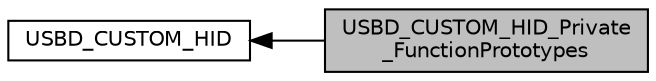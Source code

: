 digraph "USBD_CUSTOM_HID_Private_FunctionPrototypes"
{
  edge [fontname="Helvetica",fontsize="10",labelfontname="Helvetica",labelfontsize="10"];
  node [fontname="Helvetica",fontsize="10",shape=record];
  rankdir=LR;
  Node0 [label="USBD_CUSTOM_HID_Private\l_FunctionPrototypes",height=0.2,width=0.4,color="black", fillcolor="grey75", style="filled", fontcolor="black"];
  Node1 [label="USBD_CUSTOM_HID",height=0.2,width=0.4,color="black", fillcolor="white", style="filled",URL="$group___u_s_b_d___c_u_s_t_o_m___h_i_d.html",tooltip="This file is the Header file for USBD_customhid.c. "];
  Node1->Node0 [shape=plaintext, dir="back", style="solid"];
}
